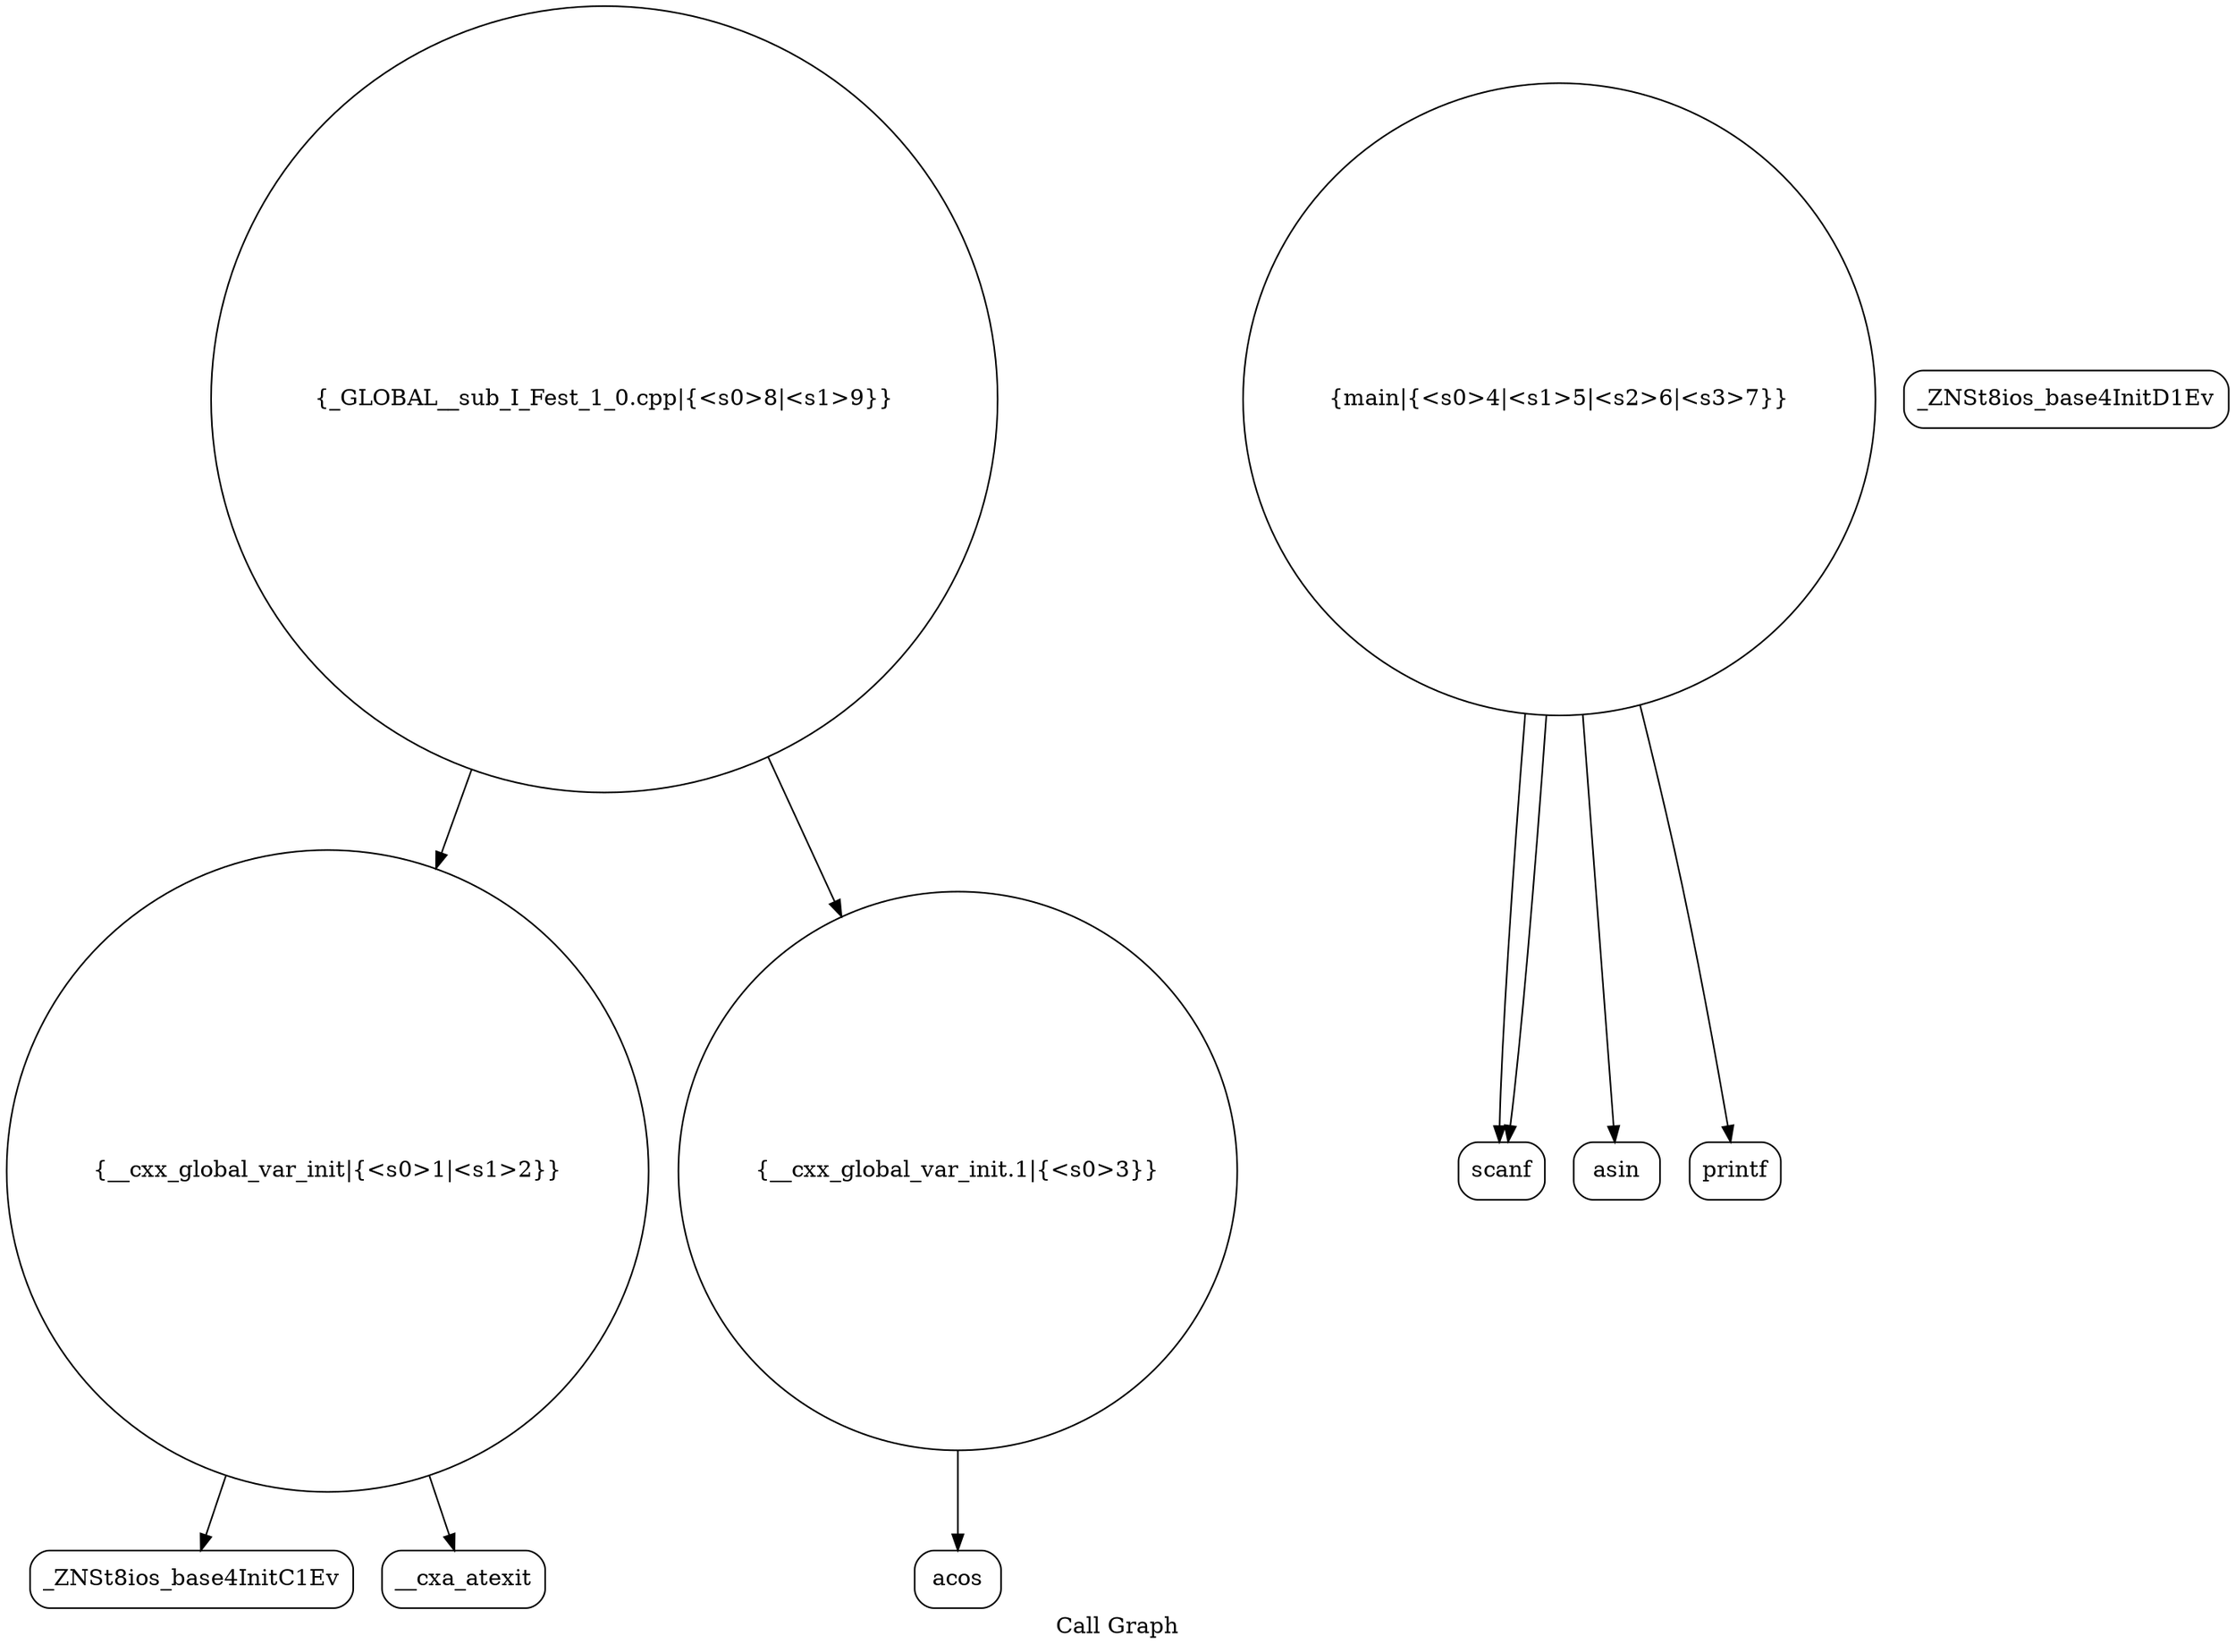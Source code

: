 digraph "Call Graph" {
	label="Call Graph";

	Node0x56417b505cf0 [shape=record,shape=circle,label="{__cxx_global_var_init|{<s0>1|<s1>2}}"];
	Node0x56417b505cf0:s0 -> Node0x56417b506180[color=black];
	Node0x56417b505cf0:s1 -> Node0x56417b506280[color=black];
	Node0x56417b506480 [shape=record,shape=Mrecord,label="{scanf}"];
	Node0x56417b506200 [shape=record,shape=Mrecord,label="{_ZNSt8ios_base4InitD1Ev}"];
	Node0x56417b506580 [shape=record,shape=Mrecord,label="{asin}"];
	Node0x56417b506300 [shape=record,shape=circle,label="{__cxx_global_var_init.1|{<s0>3}}"];
	Node0x56417b506300:s0 -> Node0x56417b506380[color=black];
	Node0x56417b506400 [shape=record,shape=circle,label="{main|{<s0>4|<s1>5|<s2>6|<s3>7}}"];
	Node0x56417b506400:s0 -> Node0x56417b506480[color=black];
	Node0x56417b506400:s1 -> Node0x56417b506480[color=black];
	Node0x56417b506400:s2 -> Node0x56417b506580[color=black];
	Node0x56417b506400:s3 -> Node0x56417b506500[color=black];
	Node0x56417b506180 [shape=record,shape=Mrecord,label="{_ZNSt8ios_base4InitC1Ev}"];
	Node0x56417b506500 [shape=record,shape=Mrecord,label="{printf}"];
	Node0x56417b506280 [shape=record,shape=Mrecord,label="{__cxa_atexit}"];
	Node0x56417b506600 [shape=record,shape=circle,label="{_GLOBAL__sub_I_Fest_1_0.cpp|{<s0>8|<s1>9}}"];
	Node0x56417b506600:s0 -> Node0x56417b505cf0[color=black];
	Node0x56417b506600:s1 -> Node0x56417b506300[color=black];
	Node0x56417b506380 [shape=record,shape=Mrecord,label="{acos}"];
}
